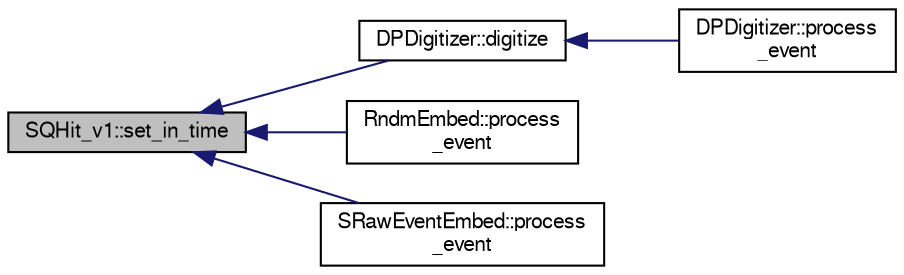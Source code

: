 digraph "SQHit_v1::set_in_time"
{
  bgcolor="transparent";
  edge [fontname="FreeSans",fontsize="10",labelfontname="FreeSans",labelfontsize="10"];
  node [fontname="FreeSans",fontsize="10",shape=record];
  rankdir="LR";
  Node1 [label="SQHit_v1::set_in_time",height=0.2,width=0.4,color="black", fillcolor="grey75", style="filled" fontcolor="black"];
  Node1 -> Node2 [dir="back",color="midnightblue",fontsize="10",style="solid",fontname="FreeSans"];
  Node2 [label="DPDigitizer::digitize",height=0.2,width=0.4,color="black",URL="$d6/d98/classDPDigitizer.html#a9bf0122395ac7fcf5c832e78e52f4880",tooltip="main external call, fill the digi hit vector "];
  Node2 -> Node3 [dir="back",color="midnightblue",fontsize="10",style="solid",fontname="FreeSans"];
  Node3 [label="DPDigitizer::process\l_event",height=0.2,width=0.4,color="black",URL="$d6/d98/classDPDigitizer.html#a2d585e16710f9dc114334772f104869f",tooltip="event processing "];
  Node1 -> Node4 [dir="back",color="midnightblue",fontsize="10",style="solid",fontname="FreeSans"];
  Node4 [label="RndmEmbed::process\l_event",height=0.2,width=0.4,color="black",URL="$d9/d0c/classRndmEmbed.html#aab52cc2c180db26dd572a3556c8d6d9e"];
  Node1 -> Node5 [dir="back",color="midnightblue",fontsize="10",style="solid",fontname="FreeSans"];
  Node5 [label="SRawEventEmbed::process\l_event",height=0.2,width=0.4,color="black",URL="$d4/d36/classSRawEventEmbed.html#a0041b344c23d0d679125dbb74aa1652b"];
}
